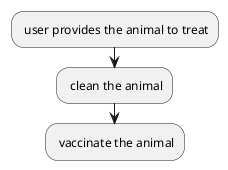 @startuml

: user provides the animal to treat;
: clean the animal;
: vaccinate the animal;

@enduml